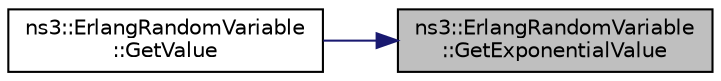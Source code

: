 digraph "ns3::ErlangRandomVariable::GetExponentialValue"
{
 // LATEX_PDF_SIZE
  edge [fontname="Helvetica",fontsize="10",labelfontname="Helvetica",labelfontsize="10"];
  node [fontname="Helvetica",fontsize="10",shape=record];
  rankdir="RL";
  Node1 [label="ns3::ErlangRandomVariable\l::GetExponentialValue",height=0.2,width=0.4,color="black", fillcolor="grey75", style="filled", fontcolor="black",tooltip="Returns a random double from an exponential distribution with the specified mean and upper bound."];
  Node1 -> Node2 [dir="back",color="midnightblue",fontsize="10",style="solid",fontname="Helvetica"];
  Node2 [label="ns3::ErlangRandomVariable\l::GetValue",height=0.2,width=0.4,color="black", fillcolor="white", style="filled",URL="$classns3_1_1_erlang_random_variable.html#a144e603fbee33b5167339f90d4dd4a57",tooltip="Returns a random double from an Erlang distribution with the specified k and lambda."];
}
